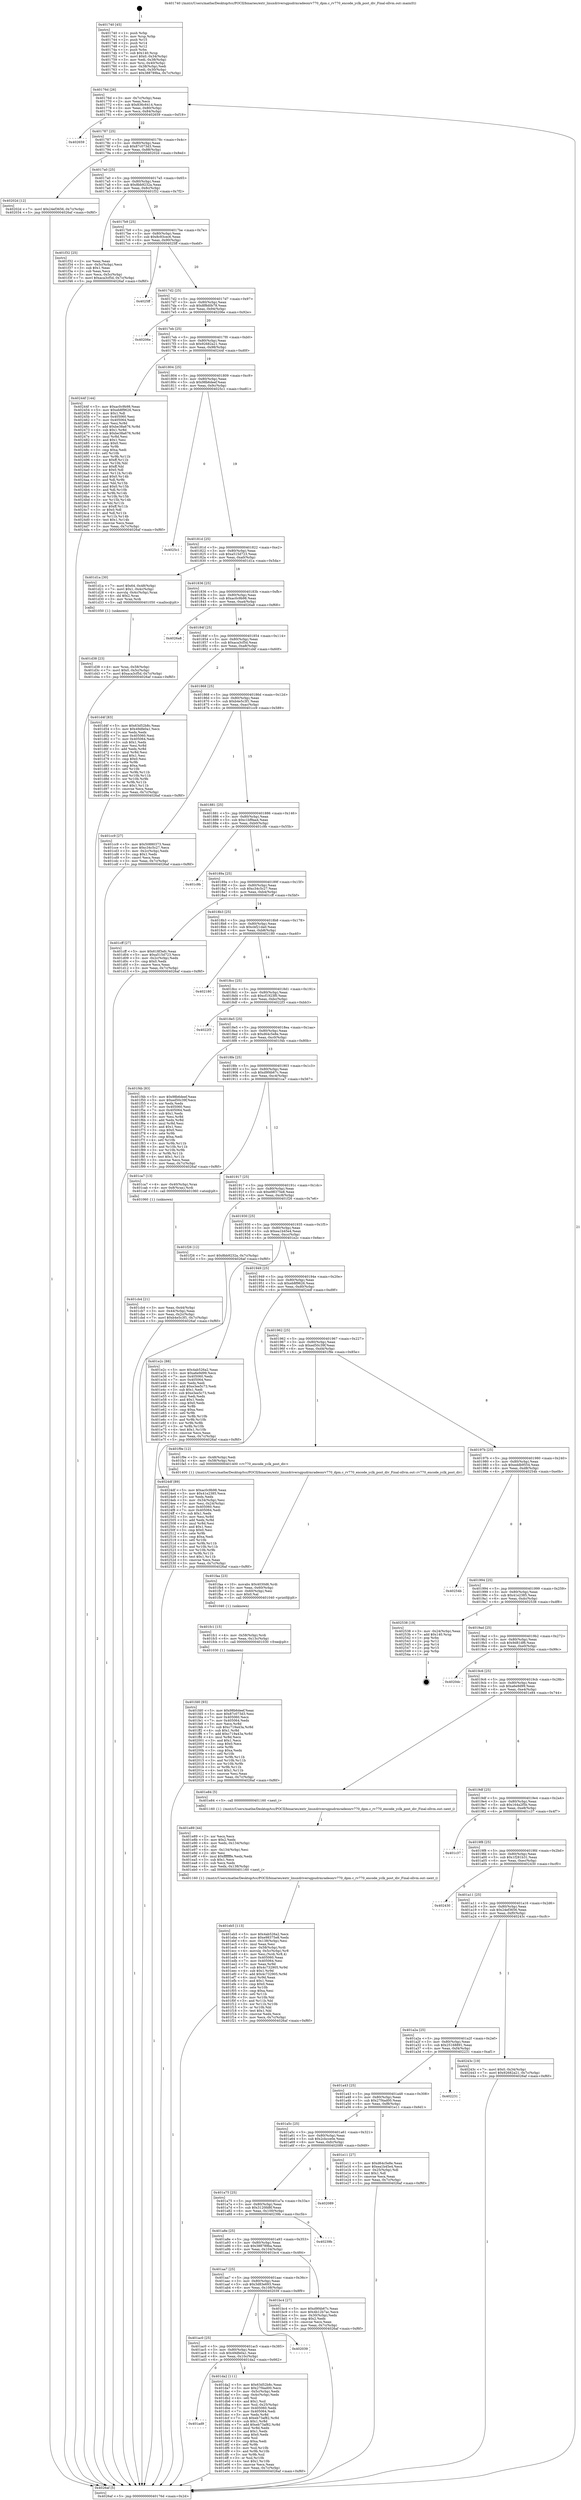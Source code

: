 digraph "0x401740" {
  label = "0x401740 (/mnt/c/Users/mathe/Desktop/tcc/POCII/binaries/extr_linuxdriversgpudrmradeonrv770_dpm.c_rv770_encode_yclk_post_div_Final-ollvm.out::main(0))"
  labelloc = "t"
  node[shape=record]

  Entry [label="",width=0.3,height=0.3,shape=circle,fillcolor=black,style=filled]
  "0x40176d" [label="{
     0x40176d [26]\l
     | [instrs]\l
     &nbsp;&nbsp;0x40176d \<+3\>: mov -0x7c(%rbp),%eax\l
     &nbsp;&nbsp;0x401770 \<+2\>: mov %eax,%ecx\l
     &nbsp;&nbsp;0x401772 \<+6\>: sub $0x836c6414,%ecx\l
     &nbsp;&nbsp;0x401778 \<+3\>: mov %eax,-0x80(%rbp)\l
     &nbsp;&nbsp;0x40177b \<+6\>: mov %ecx,-0x84(%rbp)\l
     &nbsp;&nbsp;0x401781 \<+6\>: je 0000000000402659 \<main+0xf19\>\l
  }"]
  "0x402659" [label="{
     0x402659\l
  }", style=dashed]
  "0x401787" [label="{
     0x401787 [25]\l
     | [instrs]\l
     &nbsp;&nbsp;0x401787 \<+5\>: jmp 000000000040178c \<main+0x4c\>\l
     &nbsp;&nbsp;0x40178c \<+3\>: mov -0x80(%rbp),%eax\l
     &nbsp;&nbsp;0x40178f \<+5\>: sub $0x87c073d3,%eax\l
     &nbsp;&nbsp;0x401794 \<+6\>: mov %eax,-0x88(%rbp)\l
     &nbsp;&nbsp;0x40179a \<+6\>: je 000000000040202d \<main+0x8ed\>\l
  }"]
  Exit [label="",width=0.3,height=0.3,shape=circle,fillcolor=black,style=filled,peripheries=2]
  "0x40202d" [label="{
     0x40202d [12]\l
     | [instrs]\l
     &nbsp;&nbsp;0x40202d \<+7\>: movl $0x24ef3656,-0x7c(%rbp)\l
     &nbsp;&nbsp;0x402034 \<+5\>: jmp 00000000004026af \<main+0xf6f\>\l
  }"]
  "0x4017a0" [label="{
     0x4017a0 [25]\l
     | [instrs]\l
     &nbsp;&nbsp;0x4017a0 \<+5\>: jmp 00000000004017a5 \<main+0x65\>\l
     &nbsp;&nbsp;0x4017a5 \<+3\>: mov -0x80(%rbp),%eax\l
     &nbsp;&nbsp;0x4017a8 \<+5\>: sub $0x8bb9232a,%eax\l
     &nbsp;&nbsp;0x4017ad \<+6\>: mov %eax,-0x8c(%rbp)\l
     &nbsp;&nbsp;0x4017b3 \<+6\>: je 0000000000401f32 \<main+0x7f2\>\l
  }"]
  "0x401fd0" [label="{
     0x401fd0 [93]\l
     | [instrs]\l
     &nbsp;&nbsp;0x401fd0 \<+5\>: mov $0x98b6deef,%eax\l
     &nbsp;&nbsp;0x401fd5 \<+5\>: mov $0x87c073d3,%esi\l
     &nbsp;&nbsp;0x401fda \<+7\>: mov 0x405060,%ecx\l
     &nbsp;&nbsp;0x401fe1 \<+7\>: mov 0x405064,%edx\l
     &nbsp;&nbsp;0x401fe8 \<+3\>: mov %ecx,%r8d\l
     &nbsp;&nbsp;0x401feb \<+7\>: sub $0xc719a43a,%r8d\l
     &nbsp;&nbsp;0x401ff2 \<+4\>: sub $0x1,%r8d\l
     &nbsp;&nbsp;0x401ff6 \<+7\>: add $0xc719a43a,%r8d\l
     &nbsp;&nbsp;0x401ffd \<+4\>: imul %r8d,%ecx\l
     &nbsp;&nbsp;0x402001 \<+3\>: and $0x1,%ecx\l
     &nbsp;&nbsp;0x402004 \<+3\>: cmp $0x0,%ecx\l
     &nbsp;&nbsp;0x402007 \<+4\>: sete %r9b\l
     &nbsp;&nbsp;0x40200b \<+3\>: cmp $0xa,%edx\l
     &nbsp;&nbsp;0x40200e \<+4\>: setl %r10b\l
     &nbsp;&nbsp;0x402012 \<+3\>: mov %r9b,%r11b\l
     &nbsp;&nbsp;0x402015 \<+3\>: and %r10b,%r11b\l
     &nbsp;&nbsp;0x402018 \<+3\>: xor %r10b,%r9b\l
     &nbsp;&nbsp;0x40201b \<+3\>: or %r9b,%r11b\l
     &nbsp;&nbsp;0x40201e \<+4\>: test $0x1,%r11b\l
     &nbsp;&nbsp;0x402022 \<+3\>: cmovne %esi,%eax\l
     &nbsp;&nbsp;0x402025 \<+3\>: mov %eax,-0x7c(%rbp)\l
     &nbsp;&nbsp;0x402028 \<+5\>: jmp 00000000004026af \<main+0xf6f\>\l
  }"]
  "0x401f32" [label="{
     0x401f32 [25]\l
     | [instrs]\l
     &nbsp;&nbsp;0x401f32 \<+2\>: xor %eax,%eax\l
     &nbsp;&nbsp;0x401f34 \<+3\>: mov -0x5c(%rbp),%ecx\l
     &nbsp;&nbsp;0x401f37 \<+3\>: sub $0x1,%eax\l
     &nbsp;&nbsp;0x401f3a \<+2\>: sub %eax,%ecx\l
     &nbsp;&nbsp;0x401f3c \<+3\>: mov %ecx,-0x5c(%rbp)\l
     &nbsp;&nbsp;0x401f3f \<+7\>: movl $0xaca3cf5d,-0x7c(%rbp)\l
     &nbsp;&nbsp;0x401f46 \<+5\>: jmp 00000000004026af \<main+0xf6f\>\l
  }"]
  "0x4017b9" [label="{
     0x4017b9 [25]\l
     | [instrs]\l
     &nbsp;&nbsp;0x4017b9 \<+5\>: jmp 00000000004017be \<main+0x7e\>\l
     &nbsp;&nbsp;0x4017be \<+3\>: mov -0x80(%rbp),%eax\l
     &nbsp;&nbsp;0x4017c1 \<+5\>: sub $0x8c93cec6,%eax\l
     &nbsp;&nbsp;0x4017c6 \<+6\>: mov %eax,-0x90(%rbp)\l
     &nbsp;&nbsp;0x4017cc \<+6\>: je 00000000004025ff \<main+0xebf\>\l
  }"]
  "0x401fc1" [label="{
     0x401fc1 [15]\l
     | [instrs]\l
     &nbsp;&nbsp;0x401fc1 \<+4\>: mov -0x58(%rbp),%rdi\l
     &nbsp;&nbsp;0x401fc5 \<+6\>: mov %eax,-0x13c(%rbp)\l
     &nbsp;&nbsp;0x401fcb \<+5\>: call 0000000000401030 \<free@plt\>\l
     | [calls]\l
     &nbsp;&nbsp;0x401030 \{1\} (unknown)\l
  }"]
  "0x4025ff" [label="{
     0x4025ff\l
  }", style=dashed]
  "0x4017d2" [label="{
     0x4017d2 [25]\l
     | [instrs]\l
     &nbsp;&nbsp;0x4017d2 \<+5\>: jmp 00000000004017d7 \<main+0x97\>\l
     &nbsp;&nbsp;0x4017d7 \<+3\>: mov -0x80(%rbp),%eax\l
     &nbsp;&nbsp;0x4017da \<+5\>: sub $0x8f8d0b78,%eax\l
     &nbsp;&nbsp;0x4017df \<+6\>: mov %eax,-0x94(%rbp)\l
     &nbsp;&nbsp;0x4017e5 \<+6\>: je 000000000040206e \<main+0x92e\>\l
  }"]
  "0x401faa" [label="{
     0x401faa [23]\l
     | [instrs]\l
     &nbsp;&nbsp;0x401faa \<+10\>: movabs $0x4030d6,%rdi\l
     &nbsp;&nbsp;0x401fb4 \<+3\>: mov %eax,-0x60(%rbp)\l
     &nbsp;&nbsp;0x401fb7 \<+3\>: mov -0x60(%rbp),%esi\l
     &nbsp;&nbsp;0x401fba \<+2\>: mov $0x0,%al\l
     &nbsp;&nbsp;0x401fbc \<+5\>: call 0000000000401040 \<printf@plt\>\l
     | [calls]\l
     &nbsp;&nbsp;0x401040 \{1\} (unknown)\l
  }"]
  "0x40206e" [label="{
     0x40206e\l
  }", style=dashed]
  "0x4017eb" [label="{
     0x4017eb [25]\l
     | [instrs]\l
     &nbsp;&nbsp;0x4017eb \<+5\>: jmp 00000000004017f0 \<main+0xb0\>\l
     &nbsp;&nbsp;0x4017f0 \<+3\>: mov -0x80(%rbp),%eax\l
     &nbsp;&nbsp;0x4017f3 \<+5\>: sub $0x92682a21,%eax\l
     &nbsp;&nbsp;0x4017f8 \<+6\>: mov %eax,-0x98(%rbp)\l
     &nbsp;&nbsp;0x4017fe \<+6\>: je 000000000040244f \<main+0xd0f\>\l
  }"]
  "0x401eb5" [label="{
     0x401eb5 [113]\l
     | [instrs]\l
     &nbsp;&nbsp;0x401eb5 \<+5\>: mov $0x4ab526a2,%ecx\l
     &nbsp;&nbsp;0x401eba \<+5\>: mov $0xe98375e8,%edx\l
     &nbsp;&nbsp;0x401ebf \<+6\>: mov -0x138(%rbp),%esi\l
     &nbsp;&nbsp;0x401ec5 \<+3\>: imul %eax,%esi\l
     &nbsp;&nbsp;0x401ec8 \<+4\>: mov -0x58(%rbp),%rdi\l
     &nbsp;&nbsp;0x401ecc \<+4\>: movslq -0x5c(%rbp),%r8\l
     &nbsp;&nbsp;0x401ed0 \<+4\>: mov %esi,(%rdi,%r8,4)\l
     &nbsp;&nbsp;0x401ed4 \<+7\>: mov 0x405060,%eax\l
     &nbsp;&nbsp;0x401edb \<+7\>: mov 0x405064,%esi\l
     &nbsp;&nbsp;0x401ee2 \<+3\>: mov %eax,%r9d\l
     &nbsp;&nbsp;0x401ee5 \<+7\>: sub $0x4c732905,%r9d\l
     &nbsp;&nbsp;0x401eec \<+4\>: sub $0x1,%r9d\l
     &nbsp;&nbsp;0x401ef0 \<+7\>: add $0x4c732905,%r9d\l
     &nbsp;&nbsp;0x401ef7 \<+4\>: imul %r9d,%eax\l
     &nbsp;&nbsp;0x401efb \<+3\>: and $0x1,%eax\l
     &nbsp;&nbsp;0x401efe \<+3\>: cmp $0x0,%eax\l
     &nbsp;&nbsp;0x401f01 \<+4\>: sete %r10b\l
     &nbsp;&nbsp;0x401f05 \<+3\>: cmp $0xa,%esi\l
     &nbsp;&nbsp;0x401f08 \<+4\>: setl %r11b\l
     &nbsp;&nbsp;0x401f0c \<+3\>: mov %r10b,%bl\l
     &nbsp;&nbsp;0x401f0f \<+3\>: and %r11b,%bl\l
     &nbsp;&nbsp;0x401f12 \<+3\>: xor %r11b,%r10b\l
     &nbsp;&nbsp;0x401f15 \<+3\>: or %r10b,%bl\l
     &nbsp;&nbsp;0x401f18 \<+3\>: test $0x1,%bl\l
     &nbsp;&nbsp;0x401f1b \<+3\>: cmovne %edx,%ecx\l
     &nbsp;&nbsp;0x401f1e \<+3\>: mov %ecx,-0x7c(%rbp)\l
     &nbsp;&nbsp;0x401f21 \<+5\>: jmp 00000000004026af \<main+0xf6f\>\l
  }"]
  "0x40244f" [label="{
     0x40244f [144]\l
     | [instrs]\l
     &nbsp;&nbsp;0x40244f \<+5\>: mov $0xac0c9b98,%eax\l
     &nbsp;&nbsp;0x402454 \<+5\>: mov $0xeb8f9626,%ecx\l
     &nbsp;&nbsp;0x402459 \<+2\>: mov $0x1,%dl\l
     &nbsp;&nbsp;0x40245b \<+7\>: mov 0x405060,%esi\l
     &nbsp;&nbsp;0x402462 \<+7\>: mov 0x405064,%edi\l
     &nbsp;&nbsp;0x402469 \<+3\>: mov %esi,%r8d\l
     &nbsp;&nbsp;0x40246c \<+7\>: add $0xbe38a676,%r8d\l
     &nbsp;&nbsp;0x402473 \<+4\>: sub $0x1,%r8d\l
     &nbsp;&nbsp;0x402477 \<+7\>: sub $0xbe38a676,%r8d\l
     &nbsp;&nbsp;0x40247e \<+4\>: imul %r8d,%esi\l
     &nbsp;&nbsp;0x402482 \<+3\>: and $0x1,%esi\l
     &nbsp;&nbsp;0x402485 \<+3\>: cmp $0x0,%esi\l
     &nbsp;&nbsp;0x402488 \<+4\>: sete %r9b\l
     &nbsp;&nbsp;0x40248c \<+3\>: cmp $0xa,%edi\l
     &nbsp;&nbsp;0x40248f \<+4\>: setl %r10b\l
     &nbsp;&nbsp;0x402493 \<+3\>: mov %r9b,%r11b\l
     &nbsp;&nbsp;0x402496 \<+4\>: xor $0xff,%r11b\l
     &nbsp;&nbsp;0x40249a \<+3\>: mov %r10b,%bl\l
     &nbsp;&nbsp;0x40249d \<+3\>: xor $0xff,%bl\l
     &nbsp;&nbsp;0x4024a0 \<+3\>: xor $0x0,%dl\l
     &nbsp;&nbsp;0x4024a3 \<+3\>: mov %r11b,%r14b\l
     &nbsp;&nbsp;0x4024a6 \<+4\>: and $0x0,%r14b\l
     &nbsp;&nbsp;0x4024aa \<+3\>: and %dl,%r9b\l
     &nbsp;&nbsp;0x4024ad \<+3\>: mov %bl,%r15b\l
     &nbsp;&nbsp;0x4024b0 \<+4\>: and $0x0,%r15b\l
     &nbsp;&nbsp;0x4024b4 \<+3\>: and %dl,%r10b\l
     &nbsp;&nbsp;0x4024b7 \<+3\>: or %r9b,%r14b\l
     &nbsp;&nbsp;0x4024ba \<+3\>: or %r10b,%r15b\l
     &nbsp;&nbsp;0x4024bd \<+3\>: xor %r15b,%r14b\l
     &nbsp;&nbsp;0x4024c0 \<+3\>: or %bl,%r11b\l
     &nbsp;&nbsp;0x4024c3 \<+4\>: xor $0xff,%r11b\l
     &nbsp;&nbsp;0x4024c7 \<+3\>: or $0x0,%dl\l
     &nbsp;&nbsp;0x4024ca \<+3\>: and %dl,%r11b\l
     &nbsp;&nbsp;0x4024cd \<+3\>: or %r11b,%r14b\l
     &nbsp;&nbsp;0x4024d0 \<+4\>: test $0x1,%r14b\l
     &nbsp;&nbsp;0x4024d4 \<+3\>: cmovne %ecx,%eax\l
     &nbsp;&nbsp;0x4024d7 \<+3\>: mov %eax,-0x7c(%rbp)\l
     &nbsp;&nbsp;0x4024da \<+5\>: jmp 00000000004026af \<main+0xf6f\>\l
  }"]
  "0x401804" [label="{
     0x401804 [25]\l
     | [instrs]\l
     &nbsp;&nbsp;0x401804 \<+5\>: jmp 0000000000401809 \<main+0xc9\>\l
     &nbsp;&nbsp;0x401809 \<+3\>: mov -0x80(%rbp),%eax\l
     &nbsp;&nbsp;0x40180c \<+5\>: sub $0x98b6deef,%eax\l
     &nbsp;&nbsp;0x401811 \<+6\>: mov %eax,-0x9c(%rbp)\l
     &nbsp;&nbsp;0x401817 \<+6\>: je 00000000004025c1 \<main+0xe81\>\l
  }"]
  "0x401e89" [label="{
     0x401e89 [44]\l
     | [instrs]\l
     &nbsp;&nbsp;0x401e89 \<+2\>: xor %ecx,%ecx\l
     &nbsp;&nbsp;0x401e8b \<+5\>: mov $0x2,%edx\l
     &nbsp;&nbsp;0x401e90 \<+6\>: mov %edx,-0x134(%rbp)\l
     &nbsp;&nbsp;0x401e96 \<+1\>: cltd\l
     &nbsp;&nbsp;0x401e97 \<+6\>: mov -0x134(%rbp),%esi\l
     &nbsp;&nbsp;0x401e9d \<+2\>: idiv %esi\l
     &nbsp;&nbsp;0x401e9f \<+6\>: imul $0xfffffffe,%edx,%edx\l
     &nbsp;&nbsp;0x401ea5 \<+3\>: sub $0x1,%ecx\l
     &nbsp;&nbsp;0x401ea8 \<+2\>: sub %ecx,%edx\l
     &nbsp;&nbsp;0x401eaa \<+6\>: mov %edx,-0x138(%rbp)\l
     &nbsp;&nbsp;0x401eb0 \<+5\>: call 0000000000401160 \<next_i\>\l
     | [calls]\l
     &nbsp;&nbsp;0x401160 \{1\} (/mnt/c/Users/mathe/Desktop/tcc/POCII/binaries/extr_linuxdriversgpudrmradeonrv770_dpm.c_rv770_encode_yclk_post_div_Final-ollvm.out::next_i)\l
  }"]
  "0x4025c1" [label="{
     0x4025c1\l
  }", style=dashed]
  "0x40181d" [label="{
     0x40181d [25]\l
     | [instrs]\l
     &nbsp;&nbsp;0x40181d \<+5\>: jmp 0000000000401822 \<main+0xe2\>\l
     &nbsp;&nbsp;0x401822 \<+3\>: mov -0x80(%rbp),%eax\l
     &nbsp;&nbsp;0x401825 \<+5\>: sub $0xa515d723,%eax\l
     &nbsp;&nbsp;0x40182a \<+6\>: mov %eax,-0xa0(%rbp)\l
     &nbsp;&nbsp;0x401830 \<+6\>: je 0000000000401d1a \<main+0x5da\>\l
  }"]
  "0x401ad9" [label="{
     0x401ad9\l
  }", style=dashed]
  "0x401d1a" [label="{
     0x401d1a [30]\l
     | [instrs]\l
     &nbsp;&nbsp;0x401d1a \<+7\>: movl $0x64,-0x48(%rbp)\l
     &nbsp;&nbsp;0x401d21 \<+7\>: movl $0x1,-0x4c(%rbp)\l
     &nbsp;&nbsp;0x401d28 \<+4\>: movslq -0x4c(%rbp),%rax\l
     &nbsp;&nbsp;0x401d2c \<+4\>: shl $0x2,%rax\l
     &nbsp;&nbsp;0x401d30 \<+3\>: mov %rax,%rdi\l
     &nbsp;&nbsp;0x401d33 \<+5\>: call 0000000000401050 \<malloc@plt\>\l
     | [calls]\l
     &nbsp;&nbsp;0x401050 \{1\} (unknown)\l
  }"]
  "0x401836" [label="{
     0x401836 [25]\l
     | [instrs]\l
     &nbsp;&nbsp;0x401836 \<+5\>: jmp 000000000040183b \<main+0xfb\>\l
     &nbsp;&nbsp;0x40183b \<+3\>: mov -0x80(%rbp),%eax\l
     &nbsp;&nbsp;0x40183e \<+5\>: sub $0xac0c9b98,%eax\l
     &nbsp;&nbsp;0x401843 \<+6\>: mov %eax,-0xa4(%rbp)\l
     &nbsp;&nbsp;0x401849 \<+6\>: je 00000000004026a8 \<main+0xf68\>\l
  }"]
  "0x401da2" [label="{
     0x401da2 [111]\l
     | [instrs]\l
     &nbsp;&nbsp;0x401da2 \<+5\>: mov $0x63d52b8c,%eax\l
     &nbsp;&nbsp;0x401da7 \<+5\>: mov $0x27f4ad00,%ecx\l
     &nbsp;&nbsp;0x401dac \<+3\>: mov -0x5c(%rbp),%edx\l
     &nbsp;&nbsp;0x401daf \<+3\>: cmp -0x4c(%rbp),%edx\l
     &nbsp;&nbsp;0x401db2 \<+4\>: setl %sil\l
     &nbsp;&nbsp;0x401db6 \<+4\>: and $0x1,%sil\l
     &nbsp;&nbsp;0x401dba \<+4\>: mov %sil,-0x25(%rbp)\l
     &nbsp;&nbsp;0x401dbe \<+7\>: mov 0x405060,%edx\l
     &nbsp;&nbsp;0x401dc5 \<+7\>: mov 0x405064,%edi\l
     &nbsp;&nbsp;0x401dcc \<+3\>: mov %edx,%r8d\l
     &nbsp;&nbsp;0x401dcf \<+7\>: sub $0xeb73af82,%r8d\l
     &nbsp;&nbsp;0x401dd6 \<+4\>: sub $0x1,%r8d\l
     &nbsp;&nbsp;0x401dda \<+7\>: add $0xeb73af82,%r8d\l
     &nbsp;&nbsp;0x401de1 \<+4\>: imul %r8d,%edx\l
     &nbsp;&nbsp;0x401de5 \<+3\>: and $0x1,%edx\l
     &nbsp;&nbsp;0x401de8 \<+3\>: cmp $0x0,%edx\l
     &nbsp;&nbsp;0x401deb \<+4\>: sete %sil\l
     &nbsp;&nbsp;0x401def \<+3\>: cmp $0xa,%edi\l
     &nbsp;&nbsp;0x401df2 \<+4\>: setl %r9b\l
     &nbsp;&nbsp;0x401df6 \<+3\>: mov %sil,%r10b\l
     &nbsp;&nbsp;0x401df9 \<+3\>: and %r9b,%r10b\l
     &nbsp;&nbsp;0x401dfc \<+3\>: xor %r9b,%sil\l
     &nbsp;&nbsp;0x401dff \<+3\>: or %sil,%r10b\l
     &nbsp;&nbsp;0x401e02 \<+4\>: test $0x1,%r10b\l
     &nbsp;&nbsp;0x401e06 \<+3\>: cmovne %ecx,%eax\l
     &nbsp;&nbsp;0x401e09 \<+3\>: mov %eax,-0x7c(%rbp)\l
     &nbsp;&nbsp;0x401e0c \<+5\>: jmp 00000000004026af \<main+0xf6f\>\l
  }"]
  "0x4026a8" [label="{
     0x4026a8\l
  }", style=dashed]
  "0x40184f" [label="{
     0x40184f [25]\l
     | [instrs]\l
     &nbsp;&nbsp;0x40184f \<+5\>: jmp 0000000000401854 \<main+0x114\>\l
     &nbsp;&nbsp;0x401854 \<+3\>: mov -0x80(%rbp),%eax\l
     &nbsp;&nbsp;0x401857 \<+5\>: sub $0xaca3cf5d,%eax\l
     &nbsp;&nbsp;0x40185c \<+6\>: mov %eax,-0xa8(%rbp)\l
     &nbsp;&nbsp;0x401862 \<+6\>: je 0000000000401d4f \<main+0x60f\>\l
  }"]
  "0x401ac0" [label="{
     0x401ac0 [25]\l
     | [instrs]\l
     &nbsp;&nbsp;0x401ac0 \<+5\>: jmp 0000000000401ac5 \<main+0x385\>\l
     &nbsp;&nbsp;0x401ac5 \<+3\>: mov -0x80(%rbp),%eax\l
     &nbsp;&nbsp;0x401ac8 \<+5\>: sub $0x49dfe0a1,%eax\l
     &nbsp;&nbsp;0x401acd \<+6\>: mov %eax,-0x10c(%rbp)\l
     &nbsp;&nbsp;0x401ad3 \<+6\>: je 0000000000401da2 \<main+0x662\>\l
  }"]
  "0x401d4f" [label="{
     0x401d4f [83]\l
     | [instrs]\l
     &nbsp;&nbsp;0x401d4f \<+5\>: mov $0x63d52b8c,%eax\l
     &nbsp;&nbsp;0x401d54 \<+5\>: mov $0x49dfe0a1,%ecx\l
     &nbsp;&nbsp;0x401d59 \<+2\>: xor %edx,%edx\l
     &nbsp;&nbsp;0x401d5b \<+7\>: mov 0x405060,%esi\l
     &nbsp;&nbsp;0x401d62 \<+7\>: mov 0x405064,%edi\l
     &nbsp;&nbsp;0x401d69 \<+3\>: sub $0x1,%edx\l
     &nbsp;&nbsp;0x401d6c \<+3\>: mov %esi,%r8d\l
     &nbsp;&nbsp;0x401d6f \<+3\>: add %edx,%r8d\l
     &nbsp;&nbsp;0x401d72 \<+4\>: imul %r8d,%esi\l
     &nbsp;&nbsp;0x401d76 \<+3\>: and $0x1,%esi\l
     &nbsp;&nbsp;0x401d79 \<+3\>: cmp $0x0,%esi\l
     &nbsp;&nbsp;0x401d7c \<+4\>: sete %r9b\l
     &nbsp;&nbsp;0x401d80 \<+3\>: cmp $0xa,%edi\l
     &nbsp;&nbsp;0x401d83 \<+4\>: setl %r10b\l
     &nbsp;&nbsp;0x401d87 \<+3\>: mov %r9b,%r11b\l
     &nbsp;&nbsp;0x401d8a \<+3\>: and %r10b,%r11b\l
     &nbsp;&nbsp;0x401d8d \<+3\>: xor %r10b,%r9b\l
     &nbsp;&nbsp;0x401d90 \<+3\>: or %r9b,%r11b\l
     &nbsp;&nbsp;0x401d93 \<+4\>: test $0x1,%r11b\l
     &nbsp;&nbsp;0x401d97 \<+3\>: cmovne %ecx,%eax\l
     &nbsp;&nbsp;0x401d9a \<+3\>: mov %eax,-0x7c(%rbp)\l
     &nbsp;&nbsp;0x401d9d \<+5\>: jmp 00000000004026af \<main+0xf6f\>\l
  }"]
  "0x401868" [label="{
     0x401868 [25]\l
     | [instrs]\l
     &nbsp;&nbsp;0x401868 \<+5\>: jmp 000000000040186d \<main+0x12d\>\l
     &nbsp;&nbsp;0x40186d \<+3\>: mov -0x80(%rbp),%eax\l
     &nbsp;&nbsp;0x401870 \<+5\>: sub $0xb4e5c3f1,%eax\l
     &nbsp;&nbsp;0x401875 \<+6\>: mov %eax,-0xac(%rbp)\l
     &nbsp;&nbsp;0x40187b \<+6\>: je 0000000000401cc9 \<main+0x589\>\l
  }"]
  "0x402039" [label="{
     0x402039\l
  }", style=dashed]
  "0x401cc9" [label="{
     0x401cc9 [27]\l
     | [instrs]\l
     &nbsp;&nbsp;0x401cc9 \<+5\>: mov $0x50880373,%eax\l
     &nbsp;&nbsp;0x401cce \<+5\>: mov $0xc34c5c27,%ecx\l
     &nbsp;&nbsp;0x401cd3 \<+3\>: mov -0x2c(%rbp),%edx\l
     &nbsp;&nbsp;0x401cd6 \<+3\>: cmp $0x1,%edx\l
     &nbsp;&nbsp;0x401cd9 \<+3\>: cmovl %ecx,%eax\l
     &nbsp;&nbsp;0x401cdc \<+3\>: mov %eax,-0x7c(%rbp)\l
     &nbsp;&nbsp;0x401cdf \<+5\>: jmp 00000000004026af \<main+0xf6f\>\l
  }"]
  "0x401881" [label="{
     0x401881 [25]\l
     | [instrs]\l
     &nbsp;&nbsp;0x401881 \<+5\>: jmp 0000000000401886 \<main+0x146\>\l
     &nbsp;&nbsp;0x401886 \<+3\>: mov -0x80(%rbp),%eax\l
     &nbsp;&nbsp;0x401889 \<+5\>: sub $0xc1bf9aa4,%eax\l
     &nbsp;&nbsp;0x40188e \<+6\>: mov %eax,-0xb0(%rbp)\l
     &nbsp;&nbsp;0x401894 \<+6\>: je 0000000000401c9b \<main+0x55b\>\l
  }"]
  "0x401d38" [label="{
     0x401d38 [23]\l
     | [instrs]\l
     &nbsp;&nbsp;0x401d38 \<+4\>: mov %rax,-0x58(%rbp)\l
     &nbsp;&nbsp;0x401d3c \<+7\>: movl $0x0,-0x5c(%rbp)\l
     &nbsp;&nbsp;0x401d43 \<+7\>: movl $0xaca3cf5d,-0x7c(%rbp)\l
     &nbsp;&nbsp;0x401d4a \<+5\>: jmp 00000000004026af \<main+0xf6f\>\l
  }"]
  "0x401c9b" [label="{
     0x401c9b\l
  }", style=dashed]
  "0x40189a" [label="{
     0x40189a [25]\l
     | [instrs]\l
     &nbsp;&nbsp;0x40189a \<+5\>: jmp 000000000040189f \<main+0x15f\>\l
     &nbsp;&nbsp;0x40189f \<+3\>: mov -0x80(%rbp),%eax\l
     &nbsp;&nbsp;0x4018a2 \<+5\>: sub $0xc34c5c27,%eax\l
     &nbsp;&nbsp;0x4018a7 \<+6\>: mov %eax,-0xb4(%rbp)\l
     &nbsp;&nbsp;0x4018ad \<+6\>: je 0000000000401cff \<main+0x5bf\>\l
  }"]
  "0x401cb4" [label="{
     0x401cb4 [21]\l
     | [instrs]\l
     &nbsp;&nbsp;0x401cb4 \<+3\>: mov %eax,-0x44(%rbp)\l
     &nbsp;&nbsp;0x401cb7 \<+3\>: mov -0x44(%rbp),%eax\l
     &nbsp;&nbsp;0x401cba \<+3\>: mov %eax,-0x2c(%rbp)\l
     &nbsp;&nbsp;0x401cbd \<+7\>: movl $0xb4e5c3f1,-0x7c(%rbp)\l
     &nbsp;&nbsp;0x401cc4 \<+5\>: jmp 00000000004026af \<main+0xf6f\>\l
  }"]
  "0x401cff" [label="{
     0x401cff [27]\l
     | [instrs]\l
     &nbsp;&nbsp;0x401cff \<+5\>: mov $0x618f3efc,%eax\l
     &nbsp;&nbsp;0x401d04 \<+5\>: mov $0xa515d723,%ecx\l
     &nbsp;&nbsp;0x401d09 \<+3\>: mov -0x2c(%rbp),%edx\l
     &nbsp;&nbsp;0x401d0c \<+3\>: cmp $0x0,%edx\l
     &nbsp;&nbsp;0x401d0f \<+3\>: cmove %ecx,%eax\l
     &nbsp;&nbsp;0x401d12 \<+3\>: mov %eax,-0x7c(%rbp)\l
     &nbsp;&nbsp;0x401d15 \<+5\>: jmp 00000000004026af \<main+0xf6f\>\l
  }"]
  "0x4018b3" [label="{
     0x4018b3 [25]\l
     | [instrs]\l
     &nbsp;&nbsp;0x4018b3 \<+5\>: jmp 00000000004018b8 \<main+0x178\>\l
     &nbsp;&nbsp;0x4018b8 \<+3\>: mov -0x80(%rbp),%eax\l
     &nbsp;&nbsp;0x4018bb \<+5\>: sub $0xcbf21da0,%eax\l
     &nbsp;&nbsp;0x4018c0 \<+6\>: mov %eax,-0xb8(%rbp)\l
     &nbsp;&nbsp;0x4018c6 \<+6\>: je 0000000000402180 \<main+0xa40\>\l
  }"]
  "0x401740" [label="{
     0x401740 [45]\l
     | [instrs]\l
     &nbsp;&nbsp;0x401740 \<+1\>: push %rbp\l
     &nbsp;&nbsp;0x401741 \<+3\>: mov %rsp,%rbp\l
     &nbsp;&nbsp;0x401744 \<+2\>: push %r15\l
     &nbsp;&nbsp;0x401746 \<+2\>: push %r14\l
     &nbsp;&nbsp;0x401748 \<+2\>: push %r12\l
     &nbsp;&nbsp;0x40174a \<+1\>: push %rbx\l
     &nbsp;&nbsp;0x40174b \<+7\>: sub $0x140,%rsp\l
     &nbsp;&nbsp;0x401752 \<+7\>: movl $0x0,-0x34(%rbp)\l
     &nbsp;&nbsp;0x401759 \<+3\>: mov %edi,-0x38(%rbp)\l
     &nbsp;&nbsp;0x40175c \<+4\>: mov %rsi,-0x40(%rbp)\l
     &nbsp;&nbsp;0x401760 \<+3\>: mov -0x38(%rbp),%edi\l
     &nbsp;&nbsp;0x401763 \<+3\>: mov %edi,-0x30(%rbp)\l
     &nbsp;&nbsp;0x401766 \<+7\>: movl $0x388789ba,-0x7c(%rbp)\l
  }"]
  "0x402180" [label="{
     0x402180\l
  }", style=dashed]
  "0x4018cc" [label="{
     0x4018cc [25]\l
     | [instrs]\l
     &nbsp;&nbsp;0x4018cc \<+5\>: jmp 00000000004018d1 \<main+0x191\>\l
     &nbsp;&nbsp;0x4018d1 \<+3\>: mov -0x80(%rbp),%eax\l
     &nbsp;&nbsp;0x4018d4 \<+5\>: sub $0xcf1923f0,%eax\l
     &nbsp;&nbsp;0x4018d9 \<+6\>: mov %eax,-0xbc(%rbp)\l
     &nbsp;&nbsp;0x4018df \<+6\>: je 00000000004022f3 \<main+0xbb3\>\l
  }"]
  "0x4026af" [label="{
     0x4026af [5]\l
     | [instrs]\l
     &nbsp;&nbsp;0x4026af \<+5\>: jmp 000000000040176d \<main+0x2d\>\l
  }"]
  "0x4022f3" [label="{
     0x4022f3\l
  }", style=dashed]
  "0x4018e5" [label="{
     0x4018e5 [25]\l
     | [instrs]\l
     &nbsp;&nbsp;0x4018e5 \<+5\>: jmp 00000000004018ea \<main+0x1aa\>\l
     &nbsp;&nbsp;0x4018ea \<+3\>: mov -0x80(%rbp),%eax\l
     &nbsp;&nbsp;0x4018ed \<+5\>: sub $0xd64c5e8e,%eax\l
     &nbsp;&nbsp;0x4018f2 \<+6\>: mov %eax,-0xc0(%rbp)\l
     &nbsp;&nbsp;0x4018f8 \<+6\>: je 0000000000401f4b \<main+0x80b\>\l
  }"]
  "0x401aa7" [label="{
     0x401aa7 [25]\l
     | [instrs]\l
     &nbsp;&nbsp;0x401aa7 \<+5\>: jmp 0000000000401aac \<main+0x36c\>\l
     &nbsp;&nbsp;0x401aac \<+3\>: mov -0x80(%rbp),%eax\l
     &nbsp;&nbsp;0x401aaf \<+5\>: sub $0x3d83e693,%eax\l
     &nbsp;&nbsp;0x401ab4 \<+6\>: mov %eax,-0x108(%rbp)\l
     &nbsp;&nbsp;0x401aba \<+6\>: je 0000000000402039 \<main+0x8f9\>\l
  }"]
  "0x401f4b" [label="{
     0x401f4b [83]\l
     | [instrs]\l
     &nbsp;&nbsp;0x401f4b \<+5\>: mov $0x98b6deef,%eax\l
     &nbsp;&nbsp;0x401f50 \<+5\>: mov $0xed50c39f,%ecx\l
     &nbsp;&nbsp;0x401f55 \<+2\>: xor %edx,%edx\l
     &nbsp;&nbsp;0x401f57 \<+7\>: mov 0x405060,%esi\l
     &nbsp;&nbsp;0x401f5e \<+7\>: mov 0x405064,%edi\l
     &nbsp;&nbsp;0x401f65 \<+3\>: sub $0x1,%edx\l
     &nbsp;&nbsp;0x401f68 \<+3\>: mov %esi,%r8d\l
     &nbsp;&nbsp;0x401f6b \<+3\>: add %edx,%r8d\l
     &nbsp;&nbsp;0x401f6e \<+4\>: imul %r8d,%esi\l
     &nbsp;&nbsp;0x401f72 \<+3\>: and $0x1,%esi\l
     &nbsp;&nbsp;0x401f75 \<+3\>: cmp $0x0,%esi\l
     &nbsp;&nbsp;0x401f78 \<+4\>: sete %r9b\l
     &nbsp;&nbsp;0x401f7c \<+3\>: cmp $0xa,%edi\l
     &nbsp;&nbsp;0x401f7f \<+4\>: setl %r10b\l
     &nbsp;&nbsp;0x401f83 \<+3\>: mov %r9b,%r11b\l
     &nbsp;&nbsp;0x401f86 \<+3\>: and %r10b,%r11b\l
     &nbsp;&nbsp;0x401f89 \<+3\>: xor %r10b,%r9b\l
     &nbsp;&nbsp;0x401f8c \<+3\>: or %r9b,%r11b\l
     &nbsp;&nbsp;0x401f8f \<+4\>: test $0x1,%r11b\l
     &nbsp;&nbsp;0x401f93 \<+3\>: cmovne %ecx,%eax\l
     &nbsp;&nbsp;0x401f96 \<+3\>: mov %eax,-0x7c(%rbp)\l
     &nbsp;&nbsp;0x401f99 \<+5\>: jmp 00000000004026af \<main+0xf6f\>\l
  }"]
  "0x4018fe" [label="{
     0x4018fe [25]\l
     | [instrs]\l
     &nbsp;&nbsp;0x4018fe \<+5\>: jmp 0000000000401903 \<main+0x1c3\>\l
     &nbsp;&nbsp;0x401903 \<+3\>: mov -0x80(%rbp),%eax\l
     &nbsp;&nbsp;0x401906 \<+5\>: sub $0xd9f4b67c,%eax\l
     &nbsp;&nbsp;0x40190b \<+6\>: mov %eax,-0xc4(%rbp)\l
     &nbsp;&nbsp;0x401911 \<+6\>: je 0000000000401ca7 \<main+0x567\>\l
  }"]
  "0x401bc4" [label="{
     0x401bc4 [27]\l
     | [instrs]\l
     &nbsp;&nbsp;0x401bc4 \<+5\>: mov $0xd9f4b67c,%eax\l
     &nbsp;&nbsp;0x401bc9 \<+5\>: mov $0x4b12b7ac,%ecx\l
     &nbsp;&nbsp;0x401bce \<+3\>: mov -0x30(%rbp),%edx\l
     &nbsp;&nbsp;0x401bd1 \<+3\>: cmp $0x2,%edx\l
     &nbsp;&nbsp;0x401bd4 \<+3\>: cmovne %ecx,%eax\l
     &nbsp;&nbsp;0x401bd7 \<+3\>: mov %eax,-0x7c(%rbp)\l
     &nbsp;&nbsp;0x401bda \<+5\>: jmp 00000000004026af \<main+0xf6f\>\l
  }"]
  "0x401ca7" [label="{
     0x401ca7 [13]\l
     | [instrs]\l
     &nbsp;&nbsp;0x401ca7 \<+4\>: mov -0x40(%rbp),%rax\l
     &nbsp;&nbsp;0x401cab \<+4\>: mov 0x8(%rax),%rdi\l
     &nbsp;&nbsp;0x401caf \<+5\>: call 0000000000401060 \<atoi@plt\>\l
     | [calls]\l
     &nbsp;&nbsp;0x401060 \{1\} (unknown)\l
  }"]
  "0x401917" [label="{
     0x401917 [25]\l
     | [instrs]\l
     &nbsp;&nbsp;0x401917 \<+5\>: jmp 000000000040191c \<main+0x1dc\>\l
     &nbsp;&nbsp;0x40191c \<+3\>: mov -0x80(%rbp),%eax\l
     &nbsp;&nbsp;0x40191f \<+5\>: sub $0xe98375e8,%eax\l
     &nbsp;&nbsp;0x401924 \<+6\>: mov %eax,-0xc8(%rbp)\l
     &nbsp;&nbsp;0x40192a \<+6\>: je 0000000000401f26 \<main+0x7e6\>\l
  }"]
  "0x401a8e" [label="{
     0x401a8e [25]\l
     | [instrs]\l
     &nbsp;&nbsp;0x401a8e \<+5\>: jmp 0000000000401a93 \<main+0x353\>\l
     &nbsp;&nbsp;0x401a93 \<+3\>: mov -0x80(%rbp),%eax\l
     &nbsp;&nbsp;0x401a96 \<+5\>: sub $0x388789ba,%eax\l
     &nbsp;&nbsp;0x401a9b \<+6\>: mov %eax,-0x104(%rbp)\l
     &nbsp;&nbsp;0x401aa1 \<+6\>: je 0000000000401bc4 \<main+0x484\>\l
  }"]
  "0x401f26" [label="{
     0x401f26 [12]\l
     | [instrs]\l
     &nbsp;&nbsp;0x401f26 \<+7\>: movl $0x8bb9232a,-0x7c(%rbp)\l
     &nbsp;&nbsp;0x401f2d \<+5\>: jmp 00000000004026af \<main+0xf6f\>\l
  }"]
  "0x401930" [label="{
     0x401930 [25]\l
     | [instrs]\l
     &nbsp;&nbsp;0x401930 \<+5\>: jmp 0000000000401935 \<main+0x1f5\>\l
     &nbsp;&nbsp;0x401935 \<+3\>: mov -0x80(%rbp),%eax\l
     &nbsp;&nbsp;0x401938 \<+5\>: sub $0xea1b45e4,%eax\l
     &nbsp;&nbsp;0x40193d \<+6\>: mov %eax,-0xcc(%rbp)\l
     &nbsp;&nbsp;0x401943 \<+6\>: je 0000000000401e2c \<main+0x6ec\>\l
  }"]
  "0x40239b" [label="{
     0x40239b\l
  }", style=dashed]
  "0x401e2c" [label="{
     0x401e2c [88]\l
     | [instrs]\l
     &nbsp;&nbsp;0x401e2c \<+5\>: mov $0x4ab526a2,%eax\l
     &nbsp;&nbsp;0x401e31 \<+5\>: mov $0xa6e9d99,%ecx\l
     &nbsp;&nbsp;0x401e36 \<+7\>: mov 0x405060,%edx\l
     &nbsp;&nbsp;0x401e3d \<+7\>: mov 0x405064,%esi\l
     &nbsp;&nbsp;0x401e44 \<+2\>: mov %edx,%edi\l
     &nbsp;&nbsp;0x401e46 \<+6\>: add $0xe3ee5c73,%edi\l
     &nbsp;&nbsp;0x401e4c \<+3\>: sub $0x1,%edi\l
     &nbsp;&nbsp;0x401e4f \<+6\>: sub $0xe3ee5c73,%edi\l
     &nbsp;&nbsp;0x401e55 \<+3\>: imul %edi,%edx\l
     &nbsp;&nbsp;0x401e58 \<+3\>: and $0x1,%edx\l
     &nbsp;&nbsp;0x401e5b \<+3\>: cmp $0x0,%edx\l
     &nbsp;&nbsp;0x401e5e \<+4\>: sete %r8b\l
     &nbsp;&nbsp;0x401e62 \<+3\>: cmp $0xa,%esi\l
     &nbsp;&nbsp;0x401e65 \<+4\>: setl %r9b\l
     &nbsp;&nbsp;0x401e69 \<+3\>: mov %r8b,%r10b\l
     &nbsp;&nbsp;0x401e6c \<+3\>: and %r9b,%r10b\l
     &nbsp;&nbsp;0x401e6f \<+3\>: xor %r9b,%r8b\l
     &nbsp;&nbsp;0x401e72 \<+3\>: or %r8b,%r10b\l
     &nbsp;&nbsp;0x401e75 \<+4\>: test $0x1,%r10b\l
     &nbsp;&nbsp;0x401e79 \<+3\>: cmovne %ecx,%eax\l
     &nbsp;&nbsp;0x401e7c \<+3\>: mov %eax,-0x7c(%rbp)\l
     &nbsp;&nbsp;0x401e7f \<+5\>: jmp 00000000004026af \<main+0xf6f\>\l
  }"]
  "0x401949" [label="{
     0x401949 [25]\l
     | [instrs]\l
     &nbsp;&nbsp;0x401949 \<+5\>: jmp 000000000040194e \<main+0x20e\>\l
     &nbsp;&nbsp;0x40194e \<+3\>: mov -0x80(%rbp),%eax\l
     &nbsp;&nbsp;0x401951 \<+5\>: sub $0xeb8f9626,%eax\l
     &nbsp;&nbsp;0x401956 \<+6\>: mov %eax,-0xd0(%rbp)\l
     &nbsp;&nbsp;0x40195c \<+6\>: je 00000000004024df \<main+0xd9f\>\l
  }"]
  "0x401a75" [label="{
     0x401a75 [25]\l
     | [instrs]\l
     &nbsp;&nbsp;0x401a75 \<+5\>: jmp 0000000000401a7a \<main+0x33a\>\l
     &nbsp;&nbsp;0x401a7a \<+3\>: mov -0x80(%rbp),%eax\l
     &nbsp;&nbsp;0x401a7d \<+5\>: sub $0x3120fd8f,%eax\l
     &nbsp;&nbsp;0x401a82 \<+6\>: mov %eax,-0x100(%rbp)\l
     &nbsp;&nbsp;0x401a88 \<+6\>: je 000000000040239b \<main+0xc5b\>\l
  }"]
  "0x4024df" [label="{
     0x4024df [89]\l
     | [instrs]\l
     &nbsp;&nbsp;0x4024df \<+5\>: mov $0xac0c9b98,%eax\l
     &nbsp;&nbsp;0x4024e4 \<+5\>: mov $0x41e2385,%ecx\l
     &nbsp;&nbsp;0x4024e9 \<+2\>: xor %edx,%edx\l
     &nbsp;&nbsp;0x4024eb \<+3\>: mov -0x34(%rbp),%esi\l
     &nbsp;&nbsp;0x4024ee \<+3\>: mov %esi,-0x24(%rbp)\l
     &nbsp;&nbsp;0x4024f1 \<+7\>: mov 0x405060,%esi\l
     &nbsp;&nbsp;0x4024f8 \<+7\>: mov 0x405064,%edi\l
     &nbsp;&nbsp;0x4024ff \<+3\>: sub $0x1,%edx\l
     &nbsp;&nbsp;0x402502 \<+3\>: mov %esi,%r8d\l
     &nbsp;&nbsp;0x402505 \<+3\>: add %edx,%r8d\l
     &nbsp;&nbsp;0x402508 \<+4\>: imul %r8d,%esi\l
     &nbsp;&nbsp;0x40250c \<+3\>: and $0x1,%esi\l
     &nbsp;&nbsp;0x40250f \<+3\>: cmp $0x0,%esi\l
     &nbsp;&nbsp;0x402512 \<+4\>: sete %r9b\l
     &nbsp;&nbsp;0x402516 \<+3\>: cmp $0xa,%edi\l
     &nbsp;&nbsp;0x402519 \<+4\>: setl %r10b\l
     &nbsp;&nbsp;0x40251d \<+3\>: mov %r9b,%r11b\l
     &nbsp;&nbsp;0x402520 \<+3\>: and %r10b,%r11b\l
     &nbsp;&nbsp;0x402523 \<+3\>: xor %r10b,%r9b\l
     &nbsp;&nbsp;0x402526 \<+3\>: or %r9b,%r11b\l
     &nbsp;&nbsp;0x402529 \<+4\>: test $0x1,%r11b\l
     &nbsp;&nbsp;0x40252d \<+3\>: cmovne %ecx,%eax\l
     &nbsp;&nbsp;0x402530 \<+3\>: mov %eax,-0x7c(%rbp)\l
     &nbsp;&nbsp;0x402533 \<+5\>: jmp 00000000004026af \<main+0xf6f\>\l
  }"]
  "0x401962" [label="{
     0x401962 [25]\l
     | [instrs]\l
     &nbsp;&nbsp;0x401962 \<+5\>: jmp 0000000000401967 \<main+0x227\>\l
     &nbsp;&nbsp;0x401967 \<+3\>: mov -0x80(%rbp),%eax\l
     &nbsp;&nbsp;0x40196a \<+5\>: sub $0xed50c39f,%eax\l
     &nbsp;&nbsp;0x40196f \<+6\>: mov %eax,-0xd4(%rbp)\l
     &nbsp;&nbsp;0x401975 \<+6\>: je 0000000000401f9e \<main+0x85e\>\l
  }"]
  "0x402089" [label="{
     0x402089\l
  }", style=dashed]
  "0x401f9e" [label="{
     0x401f9e [12]\l
     | [instrs]\l
     &nbsp;&nbsp;0x401f9e \<+3\>: mov -0x48(%rbp),%edi\l
     &nbsp;&nbsp;0x401fa1 \<+4\>: mov -0x58(%rbp),%rsi\l
     &nbsp;&nbsp;0x401fa5 \<+5\>: call 0000000000401400 \<rv770_encode_yclk_post_div\>\l
     | [calls]\l
     &nbsp;&nbsp;0x401400 \{1\} (/mnt/c/Users/mathe/Desktop/tcc/POCII/binaries/extr_linuxdriversgpudrmradeonrv770_dpm.c_rv770_encode_yclk_post_div_Final-ollvm.out::rv770_encode_yclk_post_div)\l
  }"]
  "0x40197b" [label="{
     0x40197b [25]\l
     | [instrs]\l
     &nbsp;&nbsp;0x40197b \<+5\>: jmp 0000000000401980 \<main+0x240\>\l
     &nbsp;&nbsp;0x401980 \<+3\>: mov -0x80(%rbp),%eax\l
     &nbsp;&nbsp;0x401983 \<+5\>: sub $0xeddb9554,%eax\l
     &nbsp;&nbsp;0x401988 \<+6\>: mov %eax,-0xd8(%rbp)\l
     &nbsp;&nbsp;0x40198e \<+6\>: je 000000000040254b \<main+0xe0b\>\l
  }"]
  "0x401a5c" [label="{
     0x401a5c [25]\l
     | [instrs]\l
     &nbsp;&nbsp;0x401a5c \<+5\>: jmp 0000000000401a61 \<main+0x321\>\l
     &nbsp;&nbsp;0x401a61 \<+3\>: mov -0x80(%rbp),%eax\l
     &nbsp;&nbsp;0x401a64 \<+5\>: sub $0x2cbcce0e,%eax\l
     &nbsp;&nbsp;0x401a69 \<+6\>: mov %eax,-0xfc(%rbp)\l
     &nbsp;&nbsp;0x401a6f \<+6\>: je 0000000000402089 \<main+0x949\>\l
  }"]
  "0x40254b" [label="{
     0x40254b\l
  }", style=dashed]
  "0x401994" [label="{
     0x401994 [25]\l
     | [instrs]\l
     &nbsp;&nbsp;0x401994 \<+5\>: jmp 0000000000401999 \<main+0x259\>\l
     &nbsp;&nbsp;0x401999 \<+3\>: mov -0x80(%rbp),%eax\l
     &nbsp;&nbsp;0x40199c \<+5\>: sub $0x41e2385,%eax\l
     &nbsp;&nbsp;0x4019a1 \<+6\>: mov %eax,-0xdc(%rbp)\l
     &nbsp;&nbsp;0x4019a7 \<+6\>: je 0000000000402538 \<main+0xdf8\>\l
  }"]
  "0x401e11" [label="{
     0x401e11 [27]\l
     | [instrs]\l
     &nbsp;&nbsp;0x401e11 \<+5\>: mov $0xd64c5e8e,%eax\l
     &nbsp;&nbsp;0x401e16 \<+5\>: mov $0xea1b45e4,%ecx\l
     &nbsp;&nbsp;0x401e1b \<+3\>: mov -0x25(%rbp),%dl\l
     &nbsp;&nbsp;0x401e1e \<+3\>: test $0x1,%dl\l
     &nbsp;&nbsp;0x401e21 \<+3\>: cmovne %ecx,%eax\l
     &nbsp;&nbsp;0x401e24 \<+3\>: mov %eax,-0x7c(%rbp)\l
     &nbsp;&nbsp;0x401e27 \<+5\>: jmp 00000000004026af \<main+0xf6f\>\l
  }"]
  "0x402538" [label="{
     0x402538 [19]\l
     | [instrs]\l
     &nbsp;&nbsp;0x402538 \<+3\>: mov -0x24(%rbp),%eax\l
     &nbsp;&nbsp;0x40253b \<+7\>: add $0x140,%rsp\l
     &nbsp;&nbsp;0x402542 \<+1\>: pop %rbx\l
     &nbsp;&nbsp;0x402543 \<+2\>: pop %r12\l
     &nbsp;&nbsp;0x402545 \<+2\>: pop %r14\l
     &nbsp;&nbsp;0x402547 \<+2\>: pop %r15\l
     &nbsp;&nbsp;0x402549 \<+1\>: pop %rbp\l
     &nbsp;&nbsp;0x40254a \<+1\>: ret\l
  }"]
  "0x4019ad" [label="{
     0x4019ad [25]\l
     | [instrs]\l
     &nbsp;&nbsp;0x4019ad \<+5\>: jmp 00000000004019b2 \<main+0x272\>\l
     &nbsp;&nbsp;0x4019b2 \<+3\>: mov -0x80(%rbp),%eax\l
     &nbsp;&nbsp;0x4019b5 \<+5\>: sub $0x9d81df6,%eax\l
     &nbsp;&nbsp;0x4019ba \<+6\>: mov %eax,-0xe0(%rbp)\l
     &nbsp;&nbsp;0x4019c0 \<+6\>: je 00000000004020dc \<main+0x99c\>\l
  }"]
  "0x401a43" [label="{
     0x401a43 [25]\l
     | [instrs]\l
     &nbsp;&nbsp;0x401a43 \<+5\>: jmp 0000000000401a48 \<main+0x308\>\l
     &nbsp;&nbsp;0x401a48 \<+3\>: mov -0x80(%rbp),%eax\l
     &nbsp;&nbsp;0x401a4b \<+5\>: sub $0x27f4ad00,%eax\l
     &nbsp;&nbsp;0x401a50 \<+6\>: mov %eax,-0xf8(%rbp)\l
     &nbsp;&nbsp;0x401a56 \<+6\>: je 0000000000401e11 \<main+0x6d1\>\l
  }"]
  "0x4020dc" [label="{
     0x4020dc\l
  }", style=dashed]
  "0x4019c6" [label="{
     0x4019c6 [25]\l
     | [instrs]\l
     &nbsp;&nbsp;0x4019c6 \<+5\>: jmp 00000000004019cb \<main+0x28b\>\l
     &nbsp;&nbsp;0x4019cb \<+3\>: mov -0x80(%rbp),%eax\l
     &nbsp;&nbsp;0x4019ce \<+5\>: sub $0xa6e9d99,%eax\l
     &nbsp;&nbsp;0x4019d3 \<+6\>: mov %eax,-0xe4(%rbp)\l
     &nbsp;&nbsp;0x4019d9 \<+6\>: je 0000000000401e84 \<main+0x744\>\l
  }"]
  "0x402231" [label="{
     0x402231\l
  }", style=dashed]
  "0x401e84" [label="{
     0x401e84 [5]\l
     | [instrs]\l
     &nbsp;&nbsp;0x401e84 \<+5\>: call 0000000000401160 \<next_i\>\l
     | [calls]\l
     &nbsp;&nbsp;0x401160 \{1\} (/mnt/c/Users/mathe/Desktop/tcc/POCII/binaries/extr_linuxdriversgpudrmradeonrv770_dpm.c_rv770_encode_yclk_post_div_Final-ollvm.out::next_i)\l
  }"]
  "0x4019df" [label="{
     0x4019df [25]\l
     | [instrs]\l
     &nbsp;&nbsp;0x4019df \<+5\>: jmp 00000000004019e4 \<main+0x2a4\>\l
     &nbsp;&nbsp;0x4019e4 \<+3\>: mov -0x80(%rbp),%eax\l
     &nbsp;&nbsp;0x4019e7 \<+5\>: sub $0x164a2f5b,%eax\l
     &nbsp;&nbsp;0x4019ec \<+6\>: mov %eax,-0xe8(%rbp)\l
     &nbsp;&nbsp;0x4019f2 \<+6\>: je 0000000000401c37 \<main+0x4f7\>\l
  }"]
  "0x401a2a" [label="{
     0x401a2a [25]\l
     | [instrs]\l
     &nbsp;&nbsp;0x401a2a \<+5\>: jmp 0000000000401a2f \<main+0x2ef\>\l
     &nbsp;&nbsp;0x401a2f \<+3\>: mov -0x80(%rbp),%eax\l
     &nbsp;&nbsp;0x401a32 \<+5\>: sub $0x25168891,%eax\l
     &nbsp;&nbsp;0x401a37 \<+6\>: mov %eax,-0xf4(%rbp)\l
     &nbsp;&nbsp;0x401a3d \<+6\>: je 0000000000402231 \<main+0xaf1\>\l
  }"]
  "0x401c37" [label="{
     0x401c37\l
  }", style=dashed]
  "0x4019f8" [label="{
     0x4019f8 [25]\l
     | [instrs]\l
     &nbsp;&nbsp;0x4019f8 \<+5\>: jmp 00000000004019fd \<main+0x2bd\>\l
     &nbsp;&nbsp;0x4019fd \<+3\>: mov -0x80(%rbp),%eax\l
     &nbsp;&nbsp;0x401a00 \<+5\>: sub $0x1f281b31,%eax\l
     &nbsp;&nbsp;0x401a05 \<+6\>: mov %eax,-0xec(%rbp)\l
     &nbsp;&nbsp;0x401a0b \<+6\>: je 0000000000402430 \<main+0xcf0\>\l
  }"]
  "0x40243c" [label="{
     0x40243c [19]\l
     | [instrs]\l
     &nbsp;&nbsp;0x40243c \<+7\>: movl $0x0,-0x34(%rbp)\l
     &nbsp;&nbsp;0x402443 \<+7\>: movl $0x92682a21,-0x7c(%rbp)\l
     &nbsp;&nbsp;0x40244a \<+5\>: jmp 00000000004026af \<main+0xf6f\>\l
  }"]
  "0x402430" [label="{
     0x402430\l
  }", style=dashed]
  "0x401a11" [label="{
     0x401a11 [25]\l
     | [instrs]\l
     &nbsp;&nbsp;0x401a11 \<+5\>: jmp 0000000000401a16 \<main+0x2d6\>\l
     &nbsp;&nbsp;0x401a16 \<+3\>: mov -0x80(%rbp),%eax\l
     &nbsp;&nbsp;0x401a19 \<+5\>: sub $0x24ef3656,%eax\l
     &nbsp;&nbsp;0x401a1e \<+6\>: mov %eax,-0xf0(%rbp)\l
     &nbsp;&nbsp;0x401a24 \<+6\>: je 000000000040243c \<main+0xcfc\>\l
  }"]
  Entry -> "0x401740" [label=" 1"]
  "0x40176d" -> "0x402659" [label=" 0"]
  "0x40176d" -> "0x401787" [label=" 22"]
  "0x402538" -> Exit [label=" 1"]
  "0x401787" -> "0x40202d" [label=" 1"]
  "0x401787" -> "0x4017a0" [label=" 21"]
  "0x4024df" -> "0x4026af" [label=" 1"]
  "0x4017a0" -> "0x401f32" [label=" 1"]
  "0x4017a0" -> "0x4017b9" [label=" 20"]
  "0x40244f" -> "0x4026af" [label=" 1"]
  "0x4017b9" -> "0x4025ff" [label=" 0"]
  "0x4017b9" -> "0x4017d2" [label=" 20"]
  "0x40243c" -> "0x4026af" [label=" 1"]
  "0x4017d2" -> "0x40206e" [label=" 0"]
  "0x4017d2" -> "0x4017eb" [label=" 20"]
  "0x40202d" -> "0x4026af" [label=" 1"]
  "0x4017eb" -> "0x40244f" [label=" 1"]
  "0x4017eb" -> "0x401804" [label=" 19"]
  "0x401fd0" -> "0x4026af" [label=" 1"]
  "0x401804" -> "0x4025c1" [label=" 0"]
  "0x401804" -> "0x40181d" [label=" 19"]
  "0x401fc1" -> "0x401fd0" [label=" 1"]
  "0x40181d" -> "0x401d1a" [label=" 1"]
  "0x40181d" -> "0x401836" [label=" 18"]
  "0x401faa" -> "0x401fc1" [label=" 1"]
  "0x401836" -> "0x4026a8" [label=" 0"]
  "0x401836" -> "0x40184f" [label=" 18"]
  "0x401f9e" -> "0x401faa" [label=" 1"]
  "0x40184f" -> "0x401d4f" [label=" 2"]
  "0x40184f" -> "0x401868" [label=" 16"]
  "0x401f32" -> "0x4026af" [label=" 1"]
  "0x401868" -> "0x401cc9" [label=" 1"]
  "0x401868" -> "0x401881" [label=" 15"]
  "0x401f26" -> "0x4026af" [label=" 1"]
  "0x401881" -> "0x401c9b" [label=" 0"]
  "0x401881" -> "0x40189a" [label=" 15"]
  "0x401e89" -> "0x401eb5" [label=" 1"]
  "0x40189a" -> "0x401cff" [label=" 1"]
  "0x40189a" -> "0x4018b3" [label=" 14"]
  "0x401e84" -> "0x401e89" [label=" 1"]
  "0x4018b3" -> "0x402180" [label=" 0"]
  "0x4018b3" -> "0x4018cc" [label=" 14"]
  "0x401e2c" -> "0x4026af" [label=" 1"]
  "0x4018cc" -> "0x4022f3" [label=" 0"]
  "0x4018cc" -> "0x4018e5" [label=" 14"]
  "0x401e11" -> "0x4026af" [label=" 2"]
  "0x4018e5" -> "0x401f4b" [label=" 1"]
  "0x4018e5" -> "0x4018fe" [label=" 13"]
  "0x401da2" -> "0x4026af" [label=" 2"]
  "0x4018fe" -> "0x401ca7" [label=" 1"]
  "0x4018fe" -> "0x401917" [label=" 12"]
  "0x401ac0" -> "0x401ad9" [label=" 0"]
  "0x401917" -> "0x401f26" [label=" 1"]
  "0x401917" -> "0x401930" [label=" 11"]
  "0x401f4b" -> "0x4026af" [label=" 1"]
  "0x401930" -> "0x401e2c" [label=" 1"]
  "0x401930" -> "0x401949" [label=" 10"]
  "0x401aa7" -> "0x401ac0" [label=" 2"]
  "0x401949" -> "0x4024df" [label=" 1"]
  "0x401949" -> "0x401962" [label=" 9"]
  "0x401eb5" -> "0x4026af" [label=" 1"]
  "0x401962" -> "0x401f9e" [label=" 1"]
  "0x401962" -> "0x40197b" [label=" 8"]
  "0x401d4f" -> "0x4026af" [label=" 2"]
  "0x40197b" -> "0x40254b" [label=" 0"]
  "0x40197b" -> "0x401994" [label=" 8"]
  "0x401d1a" -> "0x401d38" [label=" 1"]
  "0x401994" -> "0x402538" [label=" 1"]
  "0x401994" -> "0x4019ad" [label=" 7"]
  "0x401cff" -> "0x4026af" [label=" 1"]
  "0x4019ad" -> "0x4020dc" [label=" 0"]
  "0x4019ad" -> "0x4019c6" [label=" 7"]
  "0x401cb4" -> "0x4026af" [label=" 1"]
  "0x4019c6" -> "0x401e84" [label=" 1"]
  "0x4019c6" -> "0x4019df" [label=" 6"]
  "0x401ca7" -> "0x401cb4" [label=" 1"]
  "0x4019df" -> "0x401c37" [label=" 0"]
  "0x4019df" -> "0x4019f8" [label=" 6"]
  "0x401740" -> "0x40176d" [label=" 1"]
  "0x4019f8" -> "0x402430" [label=" 0"]
  "0x4019f8" -> "0x401a11" [label=" 6"]
  "0x401bc4" -> "0x4026af" [label=" 1"]
  "0x401a11" -> "0x40243c" [label=" 1"]
  "0x401a11" -> "0x401a2a" [label=" 5"]
  "0x4026af" -> "0x40176d" [label=" 21"]
  "0x401a2a" -> "0x402231" [label=" 0"]
  "0x401a2a" -> "0x401a43" [label=" 5"]
  "0x401cc9" -> "0x4026af" [label=" 1"]
  "0x401a43" -> "0x401e11" [label=" 2"]
  "0x401a43" -> "0x401a5c" [label=" 3"]
  "0x401d38" -> "0x4026af" [label=" 1"]
  "0x401a5c" -> "0x402089" [label=" 0"]
  "0x401a5c" -> "0x401a75" [label=" 3"]
  "0x401aa7" -> "0x402039" [label=" 0"]
  "0x401a75" -> "0x40239b" [label=" 0"]
  "0x401a75" -> "0x401a8e" [label=" 3"]
  "0x401ac0" -> "0x401da2" [label=" 2"]
  "0x401a8e" -> "0x401bc4" [label=" 1"]
  "0x401a8e" -> "0x401aa7" [label=" 2"]
}
